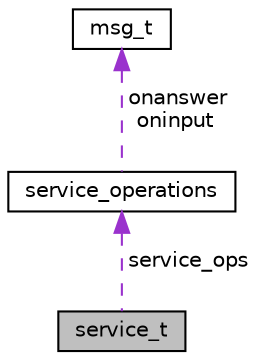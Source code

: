 digraph "service_t"
{
  edge [fontname="Helvetica",fontsize="10",labelfontname="Helvetica",labelfontsize="10"];
  node [fontname="Helvetica",fontsize="10",shape=record];
  Node1 [label="service_t",height=0.2,width=0.4,color="black", fillcolor="grey75", style="filled", fontcolor="black"];
  Node2 -> Node1 [dir="back",color="darkorchid3",fontsize="10",style="dashed",label=" service_ops" ,fontname="Helvetica"];
  Node2 [label="service_operations",height=0.2,width=0.4,color="black", fillcolor="white", style="filled",URL="$structservice__operations.html"];
  Node3 -> Node2 [dir="back",color="darkorchid3",fontsize="10",style="dashed",label=" onanswer\noninput" ,fontname="Helvetica"];
  Node3 [label="msg_t",height=0.2,width=0.4,color="black", fillcolor="white", style="filled",URL="$structmsg__t.html"];
}
